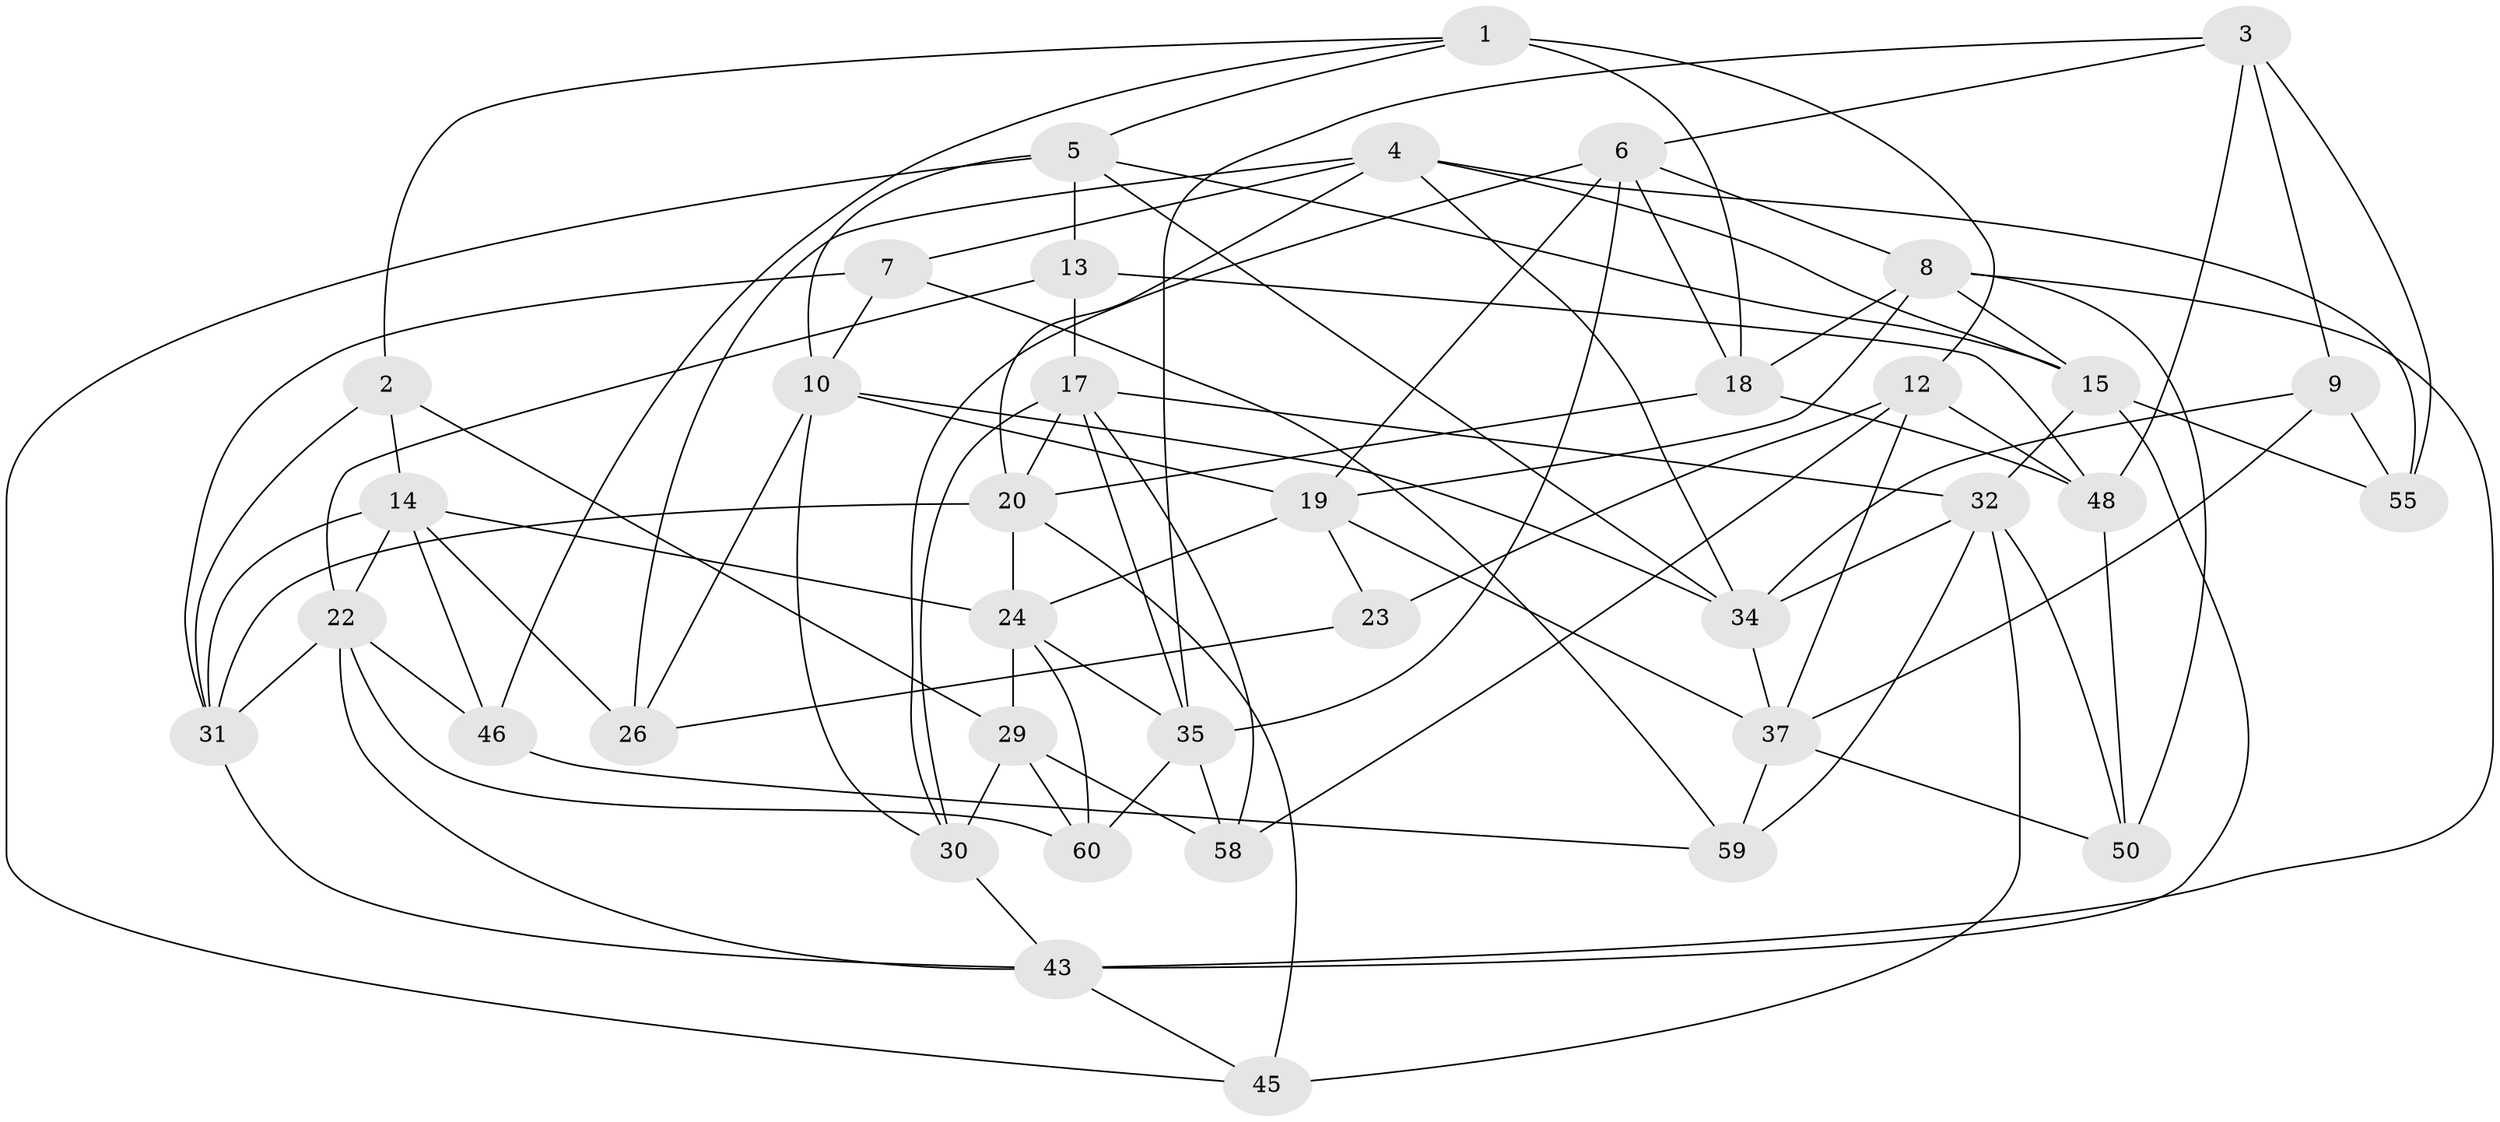 // original degree distribution, {4: 1.0}
// Generated by graph-tools (version 1.1) at 2025/11/02/27/25 16:11:47]
// undirected, 38 vertices, 97 edges
graph export_dot {
graph [start="1"]
  node [color=gray90,style=filled];
  1 [super="+39"];
  2;
  3 [super="+41"];
  4 [super="+16"];
  5 [super="+44"];
  6 [super="+57"];
  7;
  8 [super="+11"];
  9;
  10 [super="+54"];
  12 [super="+21"];
  13;
  14 [super="+28"];
  15 [super="+27"];
  17 [super="+25"];
  18 [super="+38"];
  19 [super="+61"];
  20 [super="+53"];
  22 [super="+63"];
  23;
  24 [super="+36"];
  26;
  29 [super="+51"];
  30 [super="+56"];
  31 [super="+33"];
  32 [super="+52"];
  34 [super="+40"];
  35 [super="+47"];
  37 [super="+42"];
  43 [super="+49"];
  45;
  46;
  48 [super="+62"];
  50;
  55;
  58;
  59;
  60;
  1 -- 2;
  1 -- 46;
  1 -- 18 [weight=2];
  1 -- 12;
  1 -- 5;
  2 -- 31;
  2 -- 29;
  2 -- 14;
  3 -- 6;
  3 -- 48 [weight=2];
  3 -- 9;
  3 -- 35;
  3 -- 55;
  4 -- 26;
  4 -- 7;
  4 -- 55;
  4 -- 34;
  4 -- 20;
  4 -- 15;
  5 -- 13;
  5 -- 10;
  5 -- 34;
  5 -- 45;
  5 -- 15;
  6 -- 35;
  6 -- 19;
  6 -- 8;
  6 -- 18;
  6 -- 30;
  7 -- 31;
  7 -- 59;
  7 -- 10;
  8 -- 50;
  8 -- 19;
  8 -- 15;
  8 -- 18;
  8 -- 43;
  9 -- 37;
  9 -- 55;
  9 -- 34;
  10 -- 26;
  10 -- 30;
  10 -- 34;
  10 -- 19;
  12 -- 23 [weight=2];
  12 -- 48;
  12 -- 58;
  12 -- 37;
  13 -- 17;
  13 -- 22;
  13 -- 48;
  14 -- 46;
  14 -- 31;
  14 -- 22;
  14 -- 24;
  14 -- 26;
  15 -- 55;
  15 -- 32;
  15 -- 43;
  17 -- 20;
  17 -- 35;
  17 -- 32;
  17 -- 58;
  17 -- 30;
  18 -- 20;
  18 -- 48;
  19 -- 23;
  19 -- 24;
  19 -- 37;
  20 -- 45;
  20 -- 24;
  20 -- 31;
  22 -- 43;
  22 -- 60;
  22 -- 31;
  22 -- 46;
  23 -- 26;
  24 -- 60;
  24 -- 35;
  24 -- 29;
  29 -- 58;
  29 -- 30 [weight=2];
  29 -- 60;
  30 -- 43;
  31 -- 43;
  32 -- 45;
  32 -- 59;
  32 -- 34;
  32 -- 50;
  34 -- 37;
  35 -- 58;
  35 -- 60;
  37 -- 50;
  37 -- 59;
  43 -- 45;
  46 -- 59;
  48 -- 50;
}
